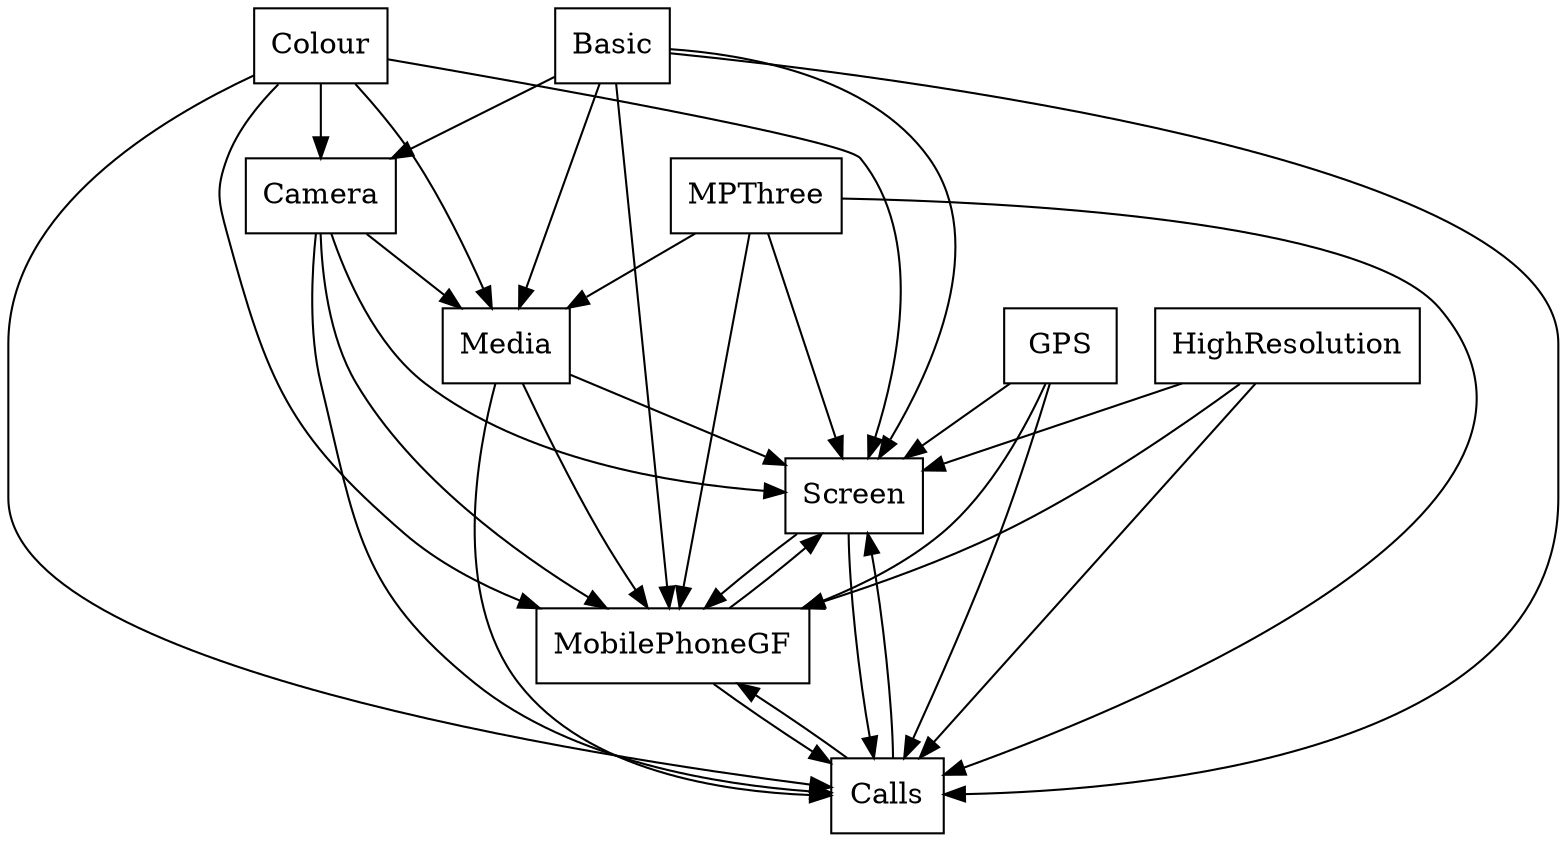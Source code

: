 digraph{
graph [rankdir=TB];
node [shape=box];
edge [arrowhead=normal];
0[label="Colour",]
1[label="Basic",]
2[label="Screen",]
3[label="MobilePhoneGF",]
4[label="Media",]
5[label="Camera",]
6[label="MPThree",]
7[label="Calls",]
8[label="GPS",]
9[label="HighResolution",]
0->2[label="",]
0->3[label="",]
0->4[label="",]
0->5[label="",]
0->7[label="",]
1->2[label="",]
1->3[label="",]
1->4[label="",]
1->5[label="",]
1->7[label="",]
2->3[label="",]
2->7[label="",]
3->2[label="",]
3->7[label="",]
4->2[label="",]
4->3[label="",]
4->7[label="",]
5->2[label="",]
5->3[label="",]
5->4[label="",]
5->7[label="",]
6->2[label="",]
6->3[label="",]
6->4[label="",]
6->7[label="",]
7->2[label="",]
7->3[label="",]
8->2[label="",]
8->3[label="",]
8->7[label="",]
9->2[label="",]
9->3[label="",]
9->7[label="",]
}
